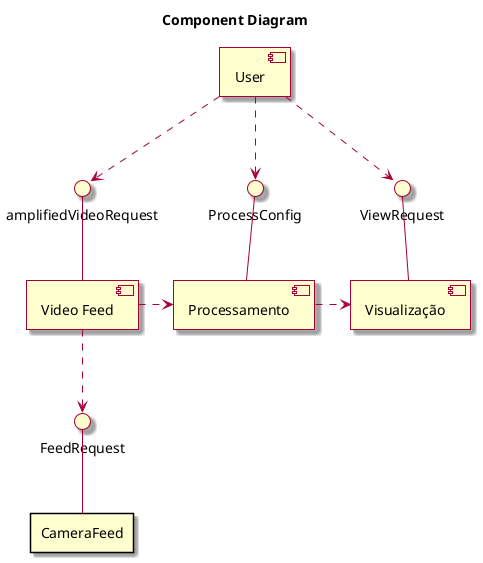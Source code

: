 @startuml

skin rose

title Component Diagram

component [Processamento]
interface ProcessConfig
ProcessConfig -- Processamento


component [Video Feed] as feed
interface amplifiedVideoRequest as ampRequest
ampRequest -- feed

component [User]
User ..> ProcessConfig
User ..> ampRequest

feed .right.> Processamento

component [Visualização]
interface ViewRequest

User ..> ViewRequest
ViewRequest -- Visualização
Processamento .right.> Visualização

rectangle CameraFeed
interface FeedRequest

feed ..> FeedRequest
FeedRequest -- CameraFeed


@enduml

' @startuml

' skin rose

' title Component Diagram

' ' [Business Logic]
' ' [Data Access] as DA
' ' component [Graphic User\nInterface] as GUI

' rectangle Usuário

' interface Amplificação
' interface Visualização

' component [Processamento]
' component [Visualizar feed] as raw
' component [Acessar Feed] as access

' Usuário ..> Amplificação
' Usuário ..> Visualização

' Amplificação -- Processamento
' Visualização -- raw
' Processamento ..> access
' raw ..> access

' @enduml